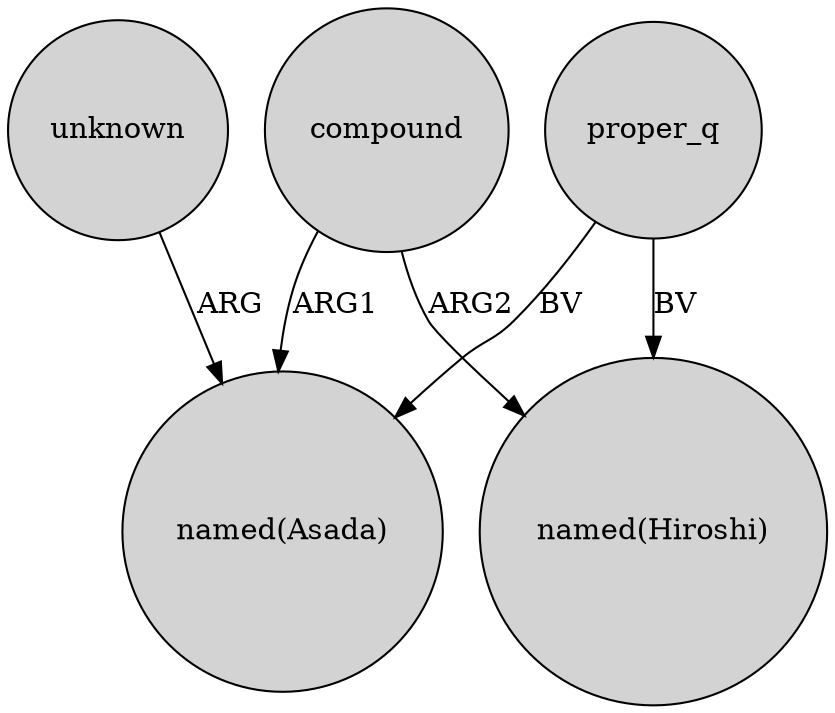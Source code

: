 digraph {
	node [shape=circle style=filled]
	proper_q -> "named(Asada)" [label=BV]
	proper_q -> "named(Hiroshi)" [label=BV]
	compound -> "named(Hiroshi)" [label=ARG2]
	unknown -> "named(Asada)" [label=ARG]
	compound -> "named(Asada)" [label=ARG1]
}
